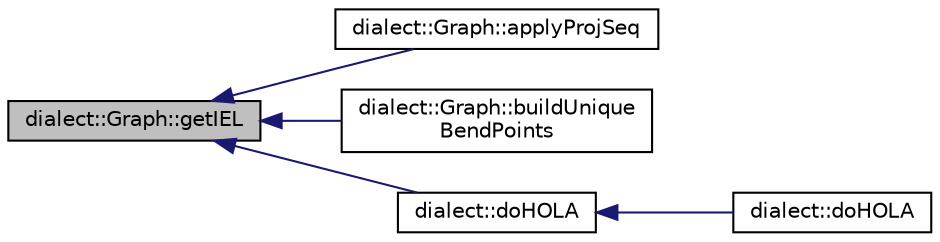 digraph "dialect::Graph::getIEL"
{
  edge [fontname="Helvetica",fontsize="10",labelfontname="Helvetica",labelfontsize="10"];
  node [fontname="Helvetica",fontsize="10",shape=record];
  rankdir="LR";
  Node85 [label="dialect::Graph::getIEL",height=0.2,width=0.4,color="black", fillcolor="grey75", style="filled", fontcolor="black"];
  Node85 -> Node86 [dir="back",color="midnightblue",fontsize="10",style="solid",fontname="Helvetica"];
  Node86 [label="dialect::Graph::applyProjSeq",height=0.2,width=0.4,color="black", fillcolor="white", style="filled",URL="$classdialect_1_1Graph.html#a17af894842d60c08d49e9abed7dc4546",tooltip="Attempt to apply the projections given by a ProjSeq object. Give up as soon as any of them fails..."];
  Node85 -> Node87 [dir="back",color="midnightblue",fontsize="10",style="solid",fontname="Helvetica"];
  Node87 [label="dialect::Graph::buildUnique\lBendPoints",height=0.2,width=0.4,color="black", fillcolor="white", style="filled",URL="$classdialect_1_1Graph.html#a8493b1e54c6eb3b2eb732854f8f0d734",tooltip="Build and return Nodes representing every point at which any Edge has a bend in its connector route..."];
  Node85 -> Node88 [dir="back",color="midnightblue",fontsize="10",style="solid",fontname="Helvetica"];
  Node88 [label="dialect::doHOLA",height=0.2,width=0.4,color="black", fillcolor="white", style="filled",URL="$namespacedialect.html#a05ccc4c149e1b5902ec827bfabd3cf76",tooltip="Apply the HOLA layout algorithm to the given Graph. See Steve Kieffer, Tim Dwyer, Kim Marriott..."];
  Node88 -> Node89 [dir="back",color="midnightblue",fontsize="10",style="solid",fontname="Helvetica"];
  Node89 [label="dialect::doHOLA",height=0.2,width=0.4,color="black", fillcolor="white", style="filled",URL="$namespacedialect.html#a24766038e1a9ccd99997ea31c42b432a",tooltip="Convenience function to do HOLA layout with default options. "];
}
